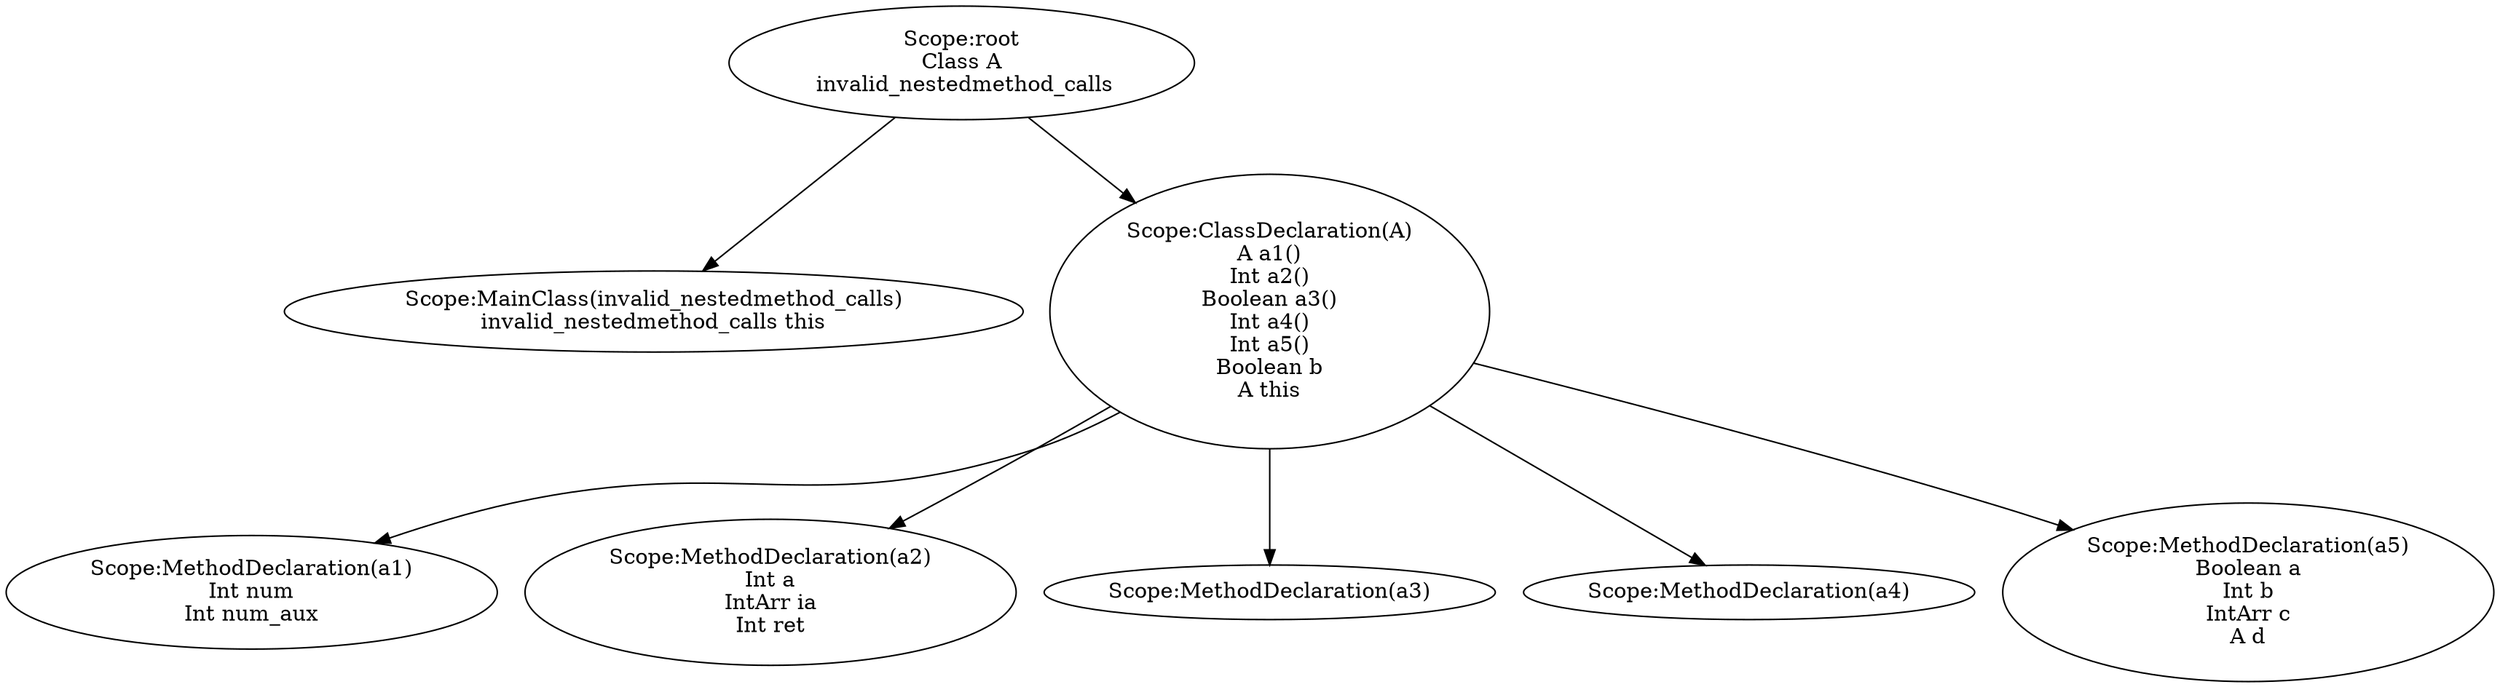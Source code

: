 digraph {
n0 [label="Scope:root
Class A
 invalid_nestedmethod_calls
"];
n1 [label="Scope:MainClass(invalid_nestedmethod_calls)
invalid_nestedmethod_calls this
"];
n0 -> n1
n2 [label="Scope:ClassDeclaration(A)
A a1()
Int a2()
Boolean a3()
Int a4()
Int a5()
Boolean b
A this
"];
n3 [label="Scope:MethodDeclaration(a1)
Int num
Int num_aux
"];
n2 -> n3
n4 [label="Scope:MethodDeclaration(a2)
Int a
IntArr ia
Int ret
"];
n2 -> n4
n5 [label="Scope:MethodDeclaration(a3)
"];
n2 -> n5
n6 [label="Scope:MethodDeclaration(a4)
"];
n2 -> n6
n7 [label="Scope:MethodDeclaration(a5)
Boolean a
Int b
IntArr c
A d
"];
n2 -> n7
n0 -> n2
}
